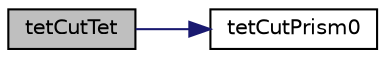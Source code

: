 digraph "tetCutTet"
{
  bgcolor="transparent";
  edge [fontname="Helvetica",fontsize="10",labelfontname="Helvetica",labelfontsize="10"];
  node [fontname="Helvetica",fontsize="10",shape=record];
  rankdir="LR";
  Node1 [label="tetCutTet",height=0.2,width=0.4,color="black", fillcolor="grey75", style="filled" fontcolor="black"];
  Node1 -> Node2 [color="midnightblue",fontsize="10",style="solid",fontname="Helvetica"];
  Node2 [label="tetCutPrism0",height=0.2,width=0.4,color="black",URL="$namespaceFoam.html#a592cad3295e6c111d0a9b5fd5b3316e3",tooltip="Modify a uniform operation for cutting prism0 from a tet (does nothing) "];
}
